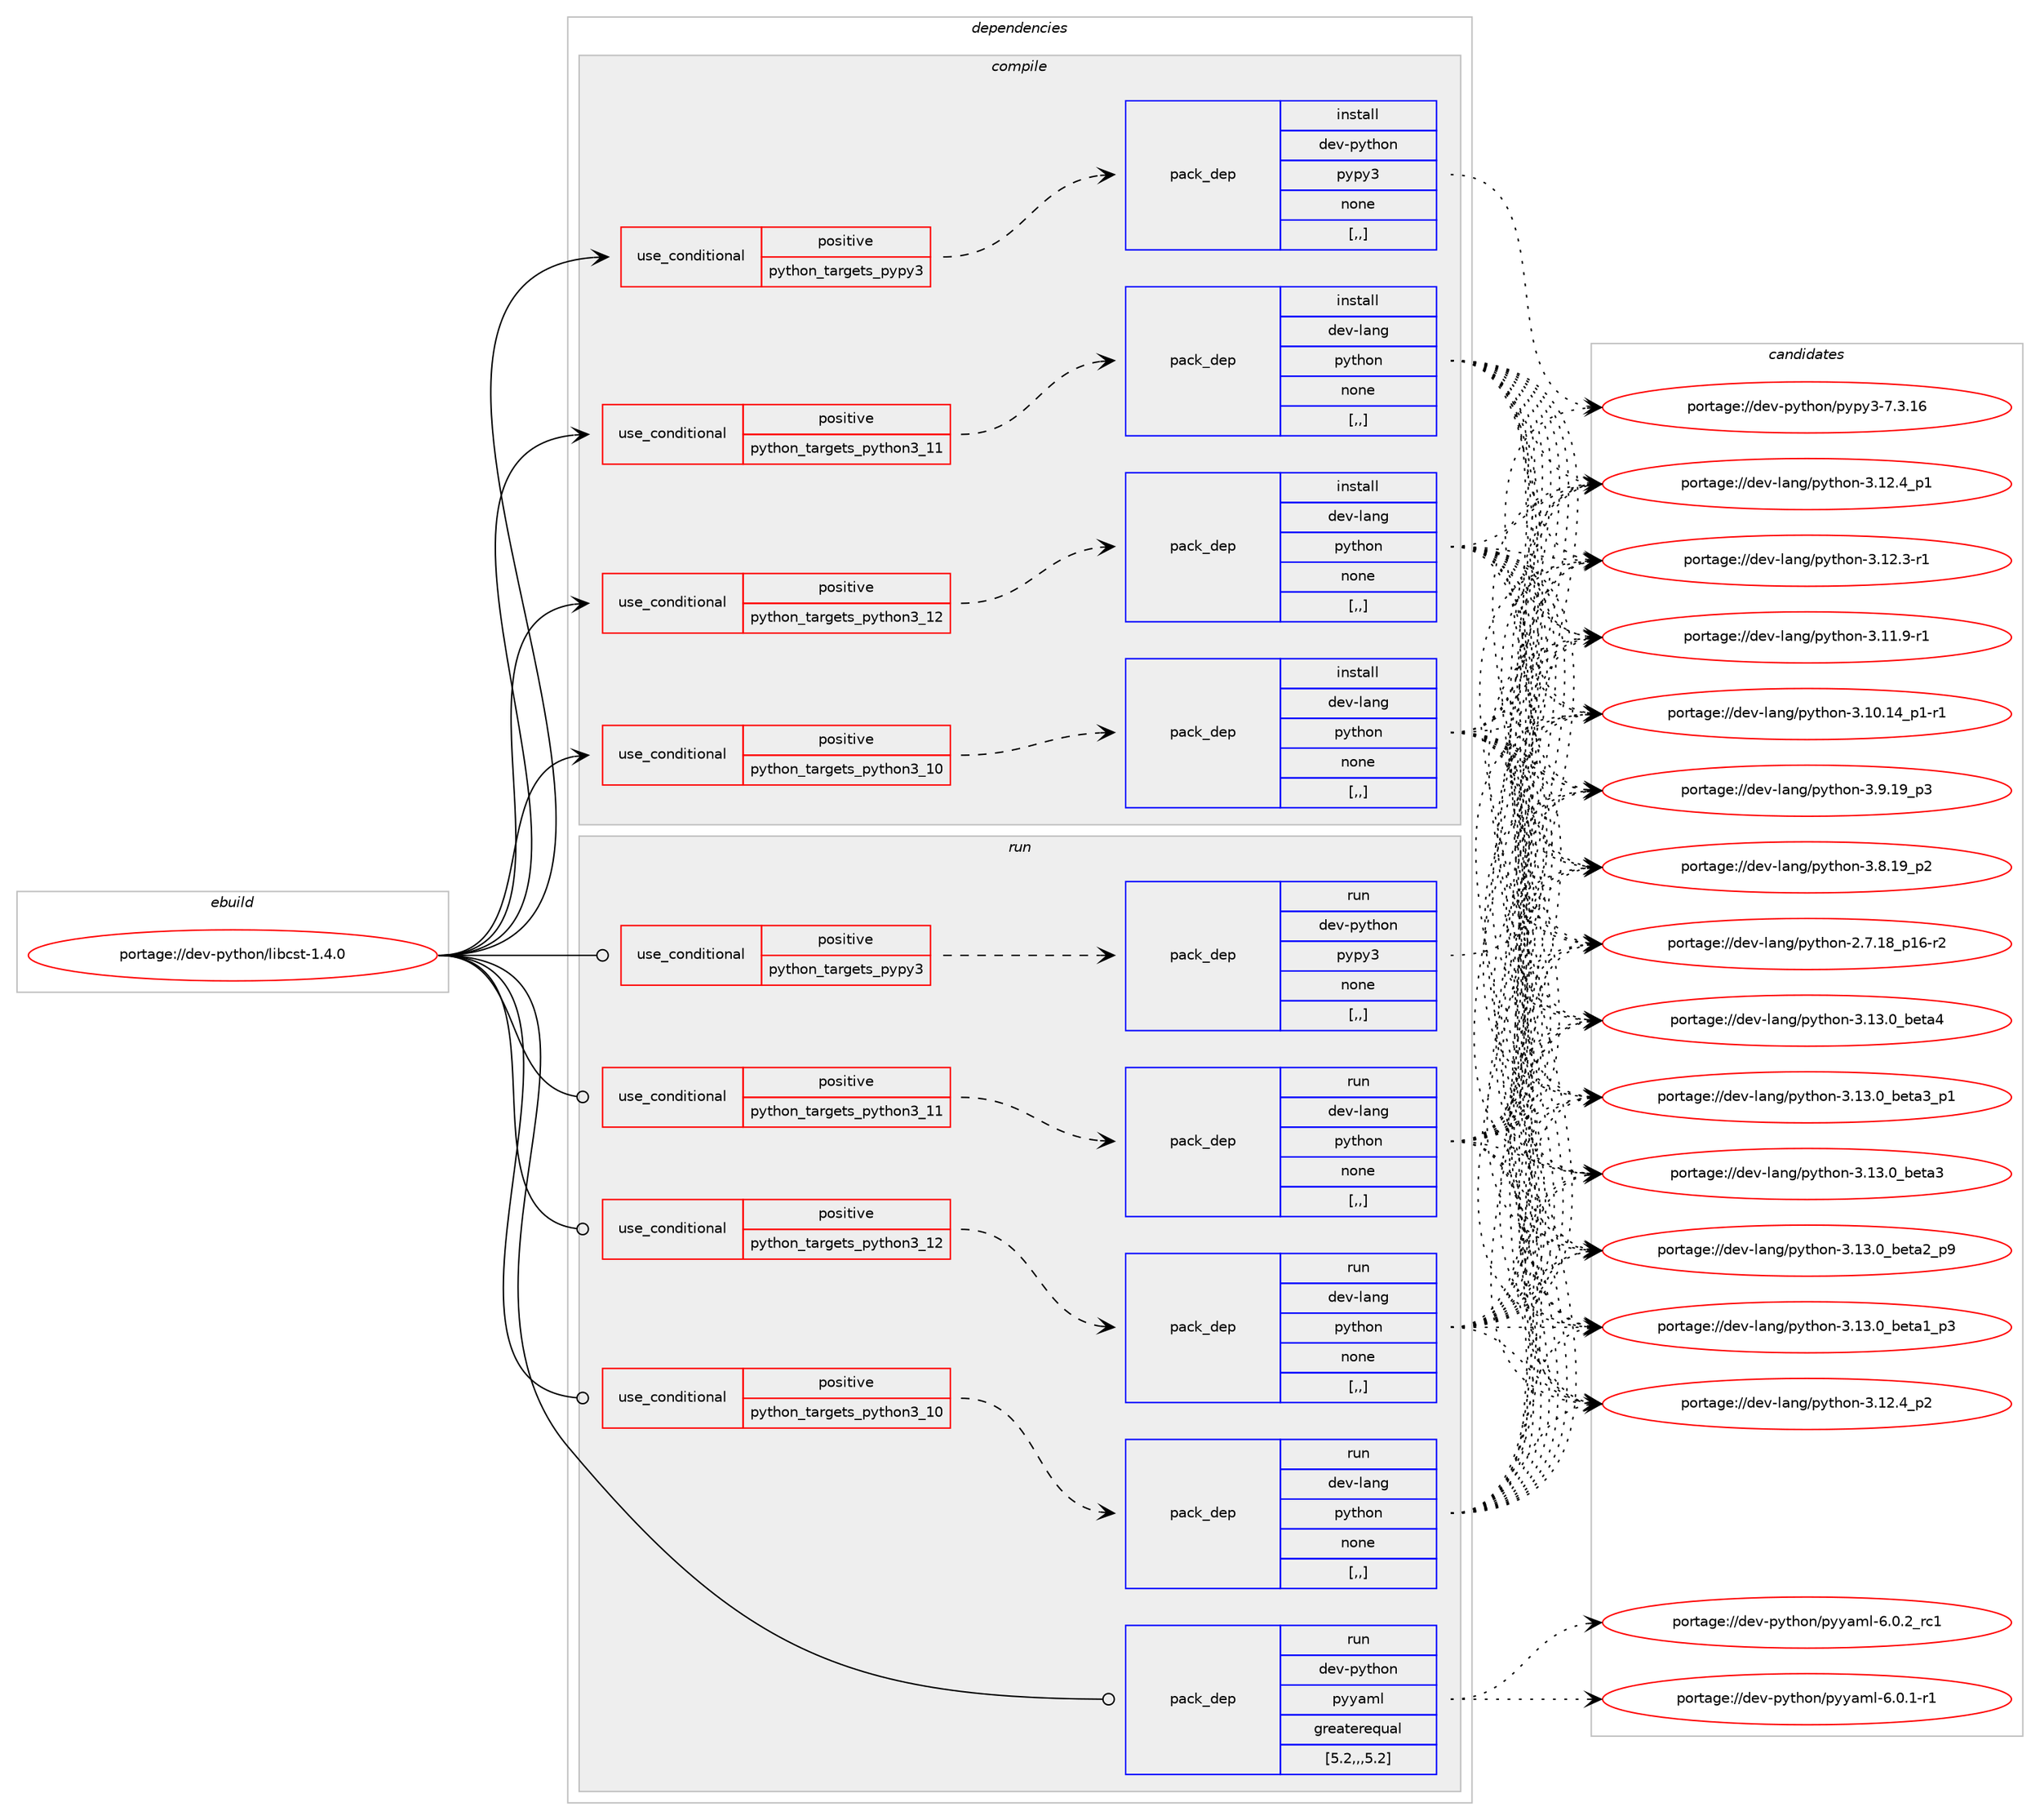 digraph prolog {

# *************
# Graph options
# *************

newrank=true;
concentrate=true;
compound=true;
graph [rankdir=LR,fontname=Helvetica,fontsize=10,ranksep=1.5];#, ranksep=2.5, nodesep=0.2];
edge  [arrowhead=vee];
node  [fontname=Helvetica,fontsize=10];

# **********
# The ebuild
# **********

subgraph cluster_leftcol {
color=gray;
label=<<i>ebuild</i>>;
id [label="portage://dev-python/libcst-1.4.0", color=red, width=4, href="../dev-python/libcst-1.4.0.svg"];
}

# ****************
# The dependencies
# ****************

subgraph cluster_midcol {
color=gray;
label=<<i>dependencies</i>>;
subgraph cluster_compile {
fillcolor="#eeeeee";
style=filled;
label=<<i>compile</i>>;
subgraph cond34314 {
dependency150149 [label=<<TABLE BORDER="0" CELLBORDER="1" CELLSPACING="0" CELLPADDING="4"><TR><TD ROWSPAN="3" CELLPADDING="10">use_conditional</TD></TR><TR><TD>positive</TD></TR><TR><TD>python_targets_pypy3</TD></TR></TABLE>>, shape=none, color=red];
subgraph pack114586 {
dependency150150 [label=<<TABLE BORDER="0" CELLBORDER="1" CELLSPACING="0" CELLPADDING="4" WIDTH="220"><TR><TD ROWSPAN="6" CELLPADDING="30">pack_dep</TD></TR><TR><TD WIDTH="110">install</TD></TR><TR><TD>dev-python</TD></TR><TR><TD>pypy3</TD></TR><TR><TD>none</TD></TR><TR><TD>[,,]</TD></TR></TABLE>>, shape=none, color=blue];
}
dependency150149:e -> dependency150150:w [weight=20,style="dashed",arrowhead="vee"];
}
id:e -> dependency150149:w [weight=20,style="solid",arrowhead="vee"];
subgraph cond34315 {
dependency150151 [label=<<TABLE BORDER="0" CELLBORDER="1" CELLSPACING="0" CELLPADDING="4"><TR><TD ROWSPAN="3" CELLPADDING="10">use_conditional</TD></TR><TR><TD>positive</TD></TR><TR><TD>python_targets_python3_10</TD></TR></TABLE>>, shape=none, color=red];
subgraph pack114587 {
dependency150152 [label=<<TABLE BORDER="0" CELLBORDER="1" CELLSPACING="0" CELLPADDING="4" WIDTH="220"><TR><TD ROWSPAN="6" CELLPADDING="30">pack_dep</TD></TR><TR><TD WIDTH="110">install</TD></TR><TR><TD>dev-lang</TD></TR><TR><TD>python</TD></TR><TR><TD>none</TD></TR><TR><TD>[,,]</TD></TR></TABLE>>, shape=none, color=blue];
}
dependency150151:e -> dependency150152:w [weight=20,style="dashed",arrowhead="vee"];
}
id:e -> dependency150151:w [weight=20,style="solid",arrowhead="vee"];
subgraph cond34316 {
dependency150153 [label=<<TABLE BORDER="0" CELLBORDER="1" CELLSPACING="0" CELLPADDING="4"><TR><TD ROWSPAN="3" CELLPADDING="10">use_conditional</TD></TR><TR><TD>positive</TD></TR><TR><TD>python_targets_python3_11</TD></TR></TABLE>>, shape=none, color=red];
subgraph pack114588 {
dependency150154 [label=<<TABLE BORDER="0" CELLBORDER="1" CELLSPACING="0" CELLPADDING="4" WIDTH="220"><TR><TD ROWSPAN="6" CELLPADDING="30">pack_dep</TD></TR><TR><TD WIDTH="110">install</TD></TR><TR><TD>dev-lang</TD></TR><TR><TD>python</TD></TR><TR><TD>none</TD></TR><TR><TD>[,,]</TD></TR></TABLE>>, shape=none, color=blue];
}
dependency150153:e -> dependency150154:w [weight=20,style="dashed",arrowhead="vee"];
}
id:e -> dependency150153:w [weight=20,style="solid",arrowhead="vee"];
subgraph cond34317 {
dependency150155 [label=<<TABLE BORDER="0" CELLBORDER="1" CELLSPACING="0" CELLPADDING="4"><TR><TD ROWSPAN="3" CELLPADDING="10">use_conditional</TD></TR><TR><TD>positive</TD></TR><TR><TD>python_targets_python3_12</TD></TR></TABLE>>, shape=none, color=red];
subgraph pack114589 {
dependency150156 [label=<<TABLE BORDER="0" CELLBORDER="1" CELLSPACING="0" CELLPADDING="4" WIDTH="220"><TR><TD ROWSPAN="6" CELLPADDING="30">pack_dep</TD></TR><TR><TD WIDTH="110">install</TD></TR><TR><TD>dev-lang</TD></TR><TR><TD>python</TD></TR><TR><TD>none</TD></TR><TR><TD>[,,]</TD></TR></TABLE>>, shape=none, color=blue];
}
dependency150155:e -> dependency150156:w [weight=20,style="dashed",arrowhead="vee"];
}
id:e -> dependency150155:w [weight=20,style="solid",arrowhead="vee"];
}
subgraph cluster_compileandrun {
fillcolor="#eeeeee";
style=filled;
label=<<i>compile and run</i>>;
}
subgraph cluster_run {
fillcolor="#eeeeee";
style=filled;
label=<<i>run</i>>;
subgraph cond34318 {
dependency150157 [label=<<TABLE BORDER="0" CELLBORDER="1" CELLSPACING="0" CELLPADDING="4"><TR><TD ROWSPAN="3" CELLPADDING="10">use_conditional</TD></TR><TR><TD>positive</TD></TR><TR><TD>python_targets_pypy3</TD></TR></TABLE>>, shape=none, color=red];
subgraph pack114590 {
dependency150158 [label=<<TABLE BORDER="0" CELLBORDER="1" CELLSPACING="0" CELLPADDING="4" WIDTH="220"><TR><TD ROWSPAN="6" CELLPADDING="30">pack_dep</TD></TR><TR><TD WIDTH="110">run</TD></TR><TR><TD>dev-python</TD></TR><TR><TD>pypy3</TD></TR><TR><TD>none</TD></TR><TR><TD>[,,]</TD></TR></TABLE>>, shape=none, color=blue];
}
dependency150157:e -> dependency150158:w [weight=20,style="dashed",arrowhead="vee"];
}
id:e -> dependency150157:w [weight=20,style="solid",arrowhead="odot"];
subgraph cond34319 {
dependency150159 [label=<<TABLE BORDER="0" CELLBORDER="1" CELLSPACING="0" CELLPADDING="4"><TR><TD ROWSPAN="3" CELLPADDING="10">use_conditional</TD></TR><TR><TD>positive</TD></TR><TR><TD>python_targets_python3_10</TD></TR></TABLE>>, shape=none, color=red];
subgraph pack114591 {
dependency150160 [label=<<TABLE BORDER="0" CELLBORDER="1" CELLSPACING="0" CELLPADDING="4" WIDTH="220"><TR><TD ROWSPAN="6" CELLPADDING="30">pack_dep</TD></TR><TR><TD WIDTH="110">run</TD></TR><TR><TD>dev-lang</TD></TR><TR><TD>python</TD></TR><TR><TD>none</TD></TR><TR><TD>[,,]</TD></TR></TABLE>>, shape=none, color=blue];
}
dependency150159:e -> dependency150160:w [weight=20,style="dashed",arrowhead="vee"];
}
id:e -> dependency150159:w [weight=20,style="solid",arrowhead="odot"];
subgraph cond34320 {
dependency150161 [label=<<TABLE BORDER="0" CELLBORDER="1" CELLSPACING="0" CELLPADDING="4"><TR><TD ROWSPAN="3" CELLPADDING="10">use_conditional</TD></TR><TR><TD>positive</TD></TR><TR><TD>python_targets_python3_11</TD></TR></TABLE>>, shape=none, color=red];
subgraph pack114592 {
dependency150162 [label=<<TABLE BORDER="0" CELLBORDER="1" CELLSPACING="0" CELLPADDING="4" WIDTH="220"><TR><TD ROWSPAN="6" CELLPADDING="30">pack_dep</TD></TR><TR><TD WIDTH="110">run</TD></TR><TR><TD>dev-lang</TD></TR><TR><TD>python</TD></TR><TR><TD>none</TD></TR><TR><TD>[,,]</TD></TR></TABLE>>, shape=none, color=blue];
}
dependency150161:e -> dependency150162:w [weight=20,style="dashed",arrowhead="vee"];
}
id:e -> dependency150161:w [weight=20,style="solid",arrowhead="odot"];
subgraph cond34321 {
dependency150163 [label=<<TABLE BORDER="0" CELLBORDER="1" CELLSPACING="0" CELLPADDING="4"><TR><TD ROWSPAN="3" CELLPADDING="10">use_conditional</TD></TR><TR><TD>positive</TD></TR><TR><TD>python_targets_python3_12</TD></TR></TABLE>>, shape=none, color=red];
subgraph pack114593 {
dependency150164 [label=<<TABLE BORDER="0" CELLBORDER="1" CELLSPACING="0" CELLPADDING="4" WIDTH="220"><TR><TD ROWSPAN="6" CELLPADDING="30">pack_dep</TD></TR><TR><TD WIDTH="110">run</TD></TR><TR><TD>dev-lang</TD></TR><TR><TD>python</TD></TR><TR><TD>none</TD></TR><TR><TD>[,,]</TD></TR></TABLE>>, shape=none, color=blue];
}
dependency150163:e -> dependency150164:w [weight=20,style="dashed",arrowhead="vee"];
}
id:e -> dependency150163:w [weight=20,style="solid",arrowhead="odot"];
subgraph pack114594 {
dependency150165 [label=<<TABLE BORDER="0" CELLBORDER="1" CELLSPACING="0" CELLPADDING="4" WIDTH="220"><TR><TD ROWSPAN="6" CELLPADDING="30">pack_dep</TD></TR><TR><TD WIDTH="110">run</TD></TR><TR><TD>dev-python</TD></TR><TR><TD>pyyaml</TD></TR><TR><TD>greaterequal</TD></TR><TR><TD>[5.2,,,5.2]</TD></TR></TABLE>>, shape=none, color=blue];
}
id:e -> dependency150165:w [weight=20,style="solid",arrowhead="odot"];
}
}

# **************
# The candidates
# **************

subgraph cluster_choices {
rank=same;
color=gray;
label=<<i>candidates</i>>;

subgraph choice114586 {
color=black;
nodesep=1;
choice10010111845112121116104111110471121211121215145554651464954 [label="portage://dev-python/pypy3-7.3.16", color=red, width=4,href="../dev-python/pypy3-7.3.16.svg"];
dependency150150:e -> choice10010111845112121116104111110471121211121215145554651464954:w [style=dotted,weight="100"];
}
subgraph choice114587 {
color=black;
nodesep=1;
choice1001011184510897110103471121211161041111104551464951464895981011169752 [label="portage://dev-lang/python-3.13.0_beta4", color=red, width=4,href="../dev-lang/python-3.13.0_beta4.svg"];
choice10010111845108971101034711212111610411111045514649514648959810111697519511249 [label="portage://dev-lang/python-3.13.0_beta3_p1", color=red, width=4,href="../dev-lang/python-3.13.0_beta3_p1.svg"];
choice1001011184510897110103471121211161041111104551464951464895981011169751 [label="portage://dev-lang/python-3.13.0_beta3", color=red, width=4,href="../dev-lang/python-3.13.0_beta3.svg"];
choice10010111845108971101034711212111610411111045514649514648959810111697509511257 [label="portage://dev-lang/python-3.13.0_beta2_p9", color=red, width=4,href="../dev-lang/python-3.13.0_beta2_p9.svg"];
choice10010111845108971101034711212111610411111045514649514648959810111697499511251 [label="portage://dev-lang/python-3.13.0_beta1_p3", color=red, width=4,href="../dev-lang/python-3.13.0_beta1_p3.svg"];
choice100101118451089711010347112121116104111110455146495046529511250 [label="portage://dev-lang/python-3.12.4_p2", color=red, width=4,href="../dev-lang/python-3.12.4_p2.svg"];
choice100101118451089711010347112121116104111110455146495046529511249 [label="portage://dev-lang/python-3.12.4_p1", color=red, width=4,href="../dev-lang/python-3.12.4_p1.svg"];
choice100101118451089711010347112121116104111110455146495046514511449 [label="portage://dev-lang/python-3.12.3-r1", color=red, width=4,href="../dev-lang/python-3.12.3-r1.svg"];
choice100101118451089711010347112121116104111110455146494946574511449 [label="portage://dev-lang/python-3.11.9-r1", color=red, width=4,href="../dev-lang/python-3.11.9-r1.svg"];
choice100101118451089711010347112121116104111110455146494846495295112494511449 [label="portage://dev-lang/python-3.10.14_p1-r1", color=red, width=4,href="../dev-lang/python-3.10.14_p1-r1.svg"];
choice100101118451089711010347112121116104111110455146574649579511251 [label="portage://dev-lang/python-3.9.19_p3", color=red, width=4,href="../dev-lang/python-3.9.19_p3.svg"];
choice100101118451089711010347112121116104111110455146564649579511250 [label="portage://dev-lang/python-3.8.19_p2", color=red, width=4,href="../dev-lang/python-3.8.19_p2.svg"];
choice100101118451089711010347112121116104111110455046554649569511249544511450 [label="portage://dev-lang/python-2.7.18_p16-r2", color=red, width=4,href="../dev-lang/python-2.7.18_p16-r2.svg"];
dependency150152:e -> choice1001011184510897110103471121211161041111104551464951464895981011169752:w [style=dotted,weight="100"];
dependency150152:e -> choice10010111845108971101034711212111610411111045514649514648959810111697519511249:w [style=dotted,weight="100"];
dependency150152:e -> choice1001011184510897110103471121211161041111104551464951464895981011169751:w [style=dotted,weight="100"];
dependency150152:e -> choice10010111845108971101034711212111610411111045514649514648959810111697509511257:w [style=dotted,weight="100"];
dependency150152:e -> choice10010111845108971101034711212111610411111045514649514648959810111697499511251:w [style=dotted,weight="100"];
dependency150152:e -> choice100101118451089711010347112121116104111110455146495046529511250:w [style=dotted,weight="100"];
dependency150152:e -> choice100101118451089711010347112121116104111110455146495046529511249:w [style=dotted,weight="100"];
dependency150152:e -> choice100101118451089711010347112121116104111110455146495046514511449:w [style=dotted,weight="100"];
dependency150152:e -> choice100101118451089711010347112121116104111110455146494946574511449:w [style=dotted,weight="100"];
dependency150152:e -> choice100101118451089711010347112121116104111110455146494846495295112494511449:w [style=dotted,weight="100"];
dependency150152:e -> choice100101118451089711010347112121116104111110455146574649579511251:w [style=dotted,weight="100"];
dependency150152:e -> choice100101118451089711010347112121116104111110455146564649579511250:w [style=dotted,weight="100"];
dependency150152:e -> choice100101118451089711010347112121116104111110455046554649569511249544511450:w [style=dotted,weight="100"];
}
subgraph choice114588 {
color=black;
nodesep=1;
choice1001011184510897110103471121211161041111104551464951464895981011169752 [label="portage://dev-lang/python-3.13.0_beta4", color=red, width=4,href="../dev-lang/python-3.13.0_beta4.svg"];
choice10010111845108971101034711212111610411111045514649514648959810111697519511249 [label="portage://dev-lang/python-3.13.0_beta3_p1", color=red, width=4,href="../dev-lang/python-3.13.0_beta3_p1.svg"];
choice1001011184510897110103471121211161041111104551464951464895981011169751 [label="portage://dev-lang/python-3.13.0_beta3", color=red, width=4,href="../dev-lang/python-3.13.0_beta3.svg"];
choice10010111845108971101034711212111610411111045514649514648959810111697509511257 [label="portage://dev-lang/python-3.13.0_beta2_p9", color=red, width=4,href="../dev-lang/python-3.13.0_beta2_p9.svg"];
choice10010111845108971101034711212111610411111045514649514648959810111697499511251 [label="portage://dev-lang/python-3.13.0_beta1_p3", color=red, width=4,href="../dev-lang/python-3.13.0_beta1_p3.svg"];
choice100101118451089711010347112121116104111110455146495046529511250 [label="portage://dev-lang/python-3.12.4_p2", color=red, width=4,href="../dev-lang/python-3.12.4_p2.svg"];
choice100101118451089711010347112121116104111110455146495046529511249 [label="portage://dev-lang/python-3.12.4_p1", color=red, width=4,href="../dev-lang/python-3.12.4_p1.svg"];
choice100101118451089711010347112121116104111110455146495046514511449 [label="portage://dev-lang/python-3.12.3-r1", color=red, width=4,href="../dev-lang/python-3.12.3-r1.svg"];
choice100101118451089711010347112121116104111110455146494946574511449 [label="portage://dev-lang/python-3.11.9-r1", color=red, width=4,href="../dev-lang/python-3.11.9-r1.svg"];
choice100101118451089711010347112121116104111110455146494846495295112494511449 [label="portage://dev-lang/python-3.10.14_p1-r1", color=red, width=4,href="../dev-lang/python-3.10.14_p1-r1.svg"];
choice100101118451089711010347112121116104111110455146574649579511251 [label="portage://dev-lang/python-3.9.19_p3", color=red, width=4,href="../dev-lang/python-3.9.19_p3.svg"];
choice100101118451089711010347112121116104111110455146564649579511250 [label="portage://dev-lang/python-3.8.19_p2", color=red, width=4,href="../dev-lang/python-3.8.19_p2.svg"];
choice100101118451089711010347112121116104111110455046554649569511249544511450 [label="portage://dev-lang/python-2.7.18_p16-r2", color=red, width=4,href="../dev-lang/python-2.7.18_p16-r2.svg"];
dependency150154:e -> choice1001011184510897110103471121211161041111104551464951464895981011169752:w [style=dotted,weight="100"];
dependency150154:e -> choice10010111845108971101034711212111610411111045514649514648959810111697519511249:w [style=dotted,weight="100"];
dependency150154:e -> choice1001011184510897110103471121211161041111104551464951464895981011169751:w [style=dotted,weight="100"];
dependency150154:e -> choice10010111845108971101034711212111610411111045514649514648959810111697509511257:w [style=dotted,weight="100"];
dependency150154:e -> choice10010111845108971101034711212111610411111045514649514648959810111697499511251:w [style=dotted,weight="100"];
dependency150154:e -> choice100101118451089711010347112121116104111110455146495046529511250:w [style=dotted,weight="100"];
dependency150154:e -> choice100101118451089711010347112121116104111110455146495046529511249:w [style=dotted,weight="100"];
dependency150154:e -> choice100101118451089711010347112121116104111110455146495046514511449:w [style=dotted,weight="100"];
dependency150154:e -> choice100101118451089711010347112121116104111110455146494946574511449:w [style=dotted,weight="100"];
dependency150154:e -> choice100101118451089711010347112121116104111110455146494846495295112494511449:w [style=dotted,weight="100"];
dependency150154:e -> choice100101118451089711010347112121116104111110455146574649579511251:w [style=dotted,weight="100"];
dependency150154:e -> choice100101118451089711010347112121116104111110455146564649579511250:w [style=dotted,weight="100"];
dependency150154:e -> choice100101118451089711010347112121116104111110455046554649569511249544511450:w [style=dotted,weight="100"];
}
subgraph choice114589 {
color=black;
nodesep=1;
choice1001011184510897110103471121211161041111104551464951464895981011169752 [label="portage://dev-lang/python-3.13.0_beta4", color=red, width=4,href="../dev-lang/python-3.13.0_beta4.svg"];
choice10010111845108971101034711212111610411111045514649514648959810111697519511249 [label="portage://dev-lang/python-3.13.0_beta3_p1", color=red, width=4,href="../dev-lang/python-3.13.0_beta3_p1.svg"];
choice1001011184510897110103471121211161041111104551464951464895981011169751 [label="portage://dev-lang/python-3.13.0_beta3", color=red, width=4,href="../dev-lang/python-3.13.0_beta3.svg"];
choice10010111845108971101034711212111610411111045514649514648959810111697509511257 [label="portage://dev-lang/python-3.13.0_beta2_p9", color=red, width=4,href="../dev-lang/python-3.13.0_beta2_p9.svg"];
choice10010111845108971101034711212111610411111045514649514648959810111697499511251 [label="portage://dev-lang/python-3.13.0_beta1_p3", color=red, width=4,href="../dev-lang/python-3.13.0_beta1_p3.svg"];
choice100101118451089711010347112121116104111110455146495046529511250 [label="portage://dev-lang/python-3.12.4_p2", color=red, width=4,href="../dev-lang/python-3.12.4_p2.svg"];
choice100101118451089711010347112121116104111110455146495046529511249 [label="portage://dev-lang/python-3.12.4_p1", color=red, width=4,href="../dev-lang/python-3.12.4_p1.svg"];
choice100101118451089711010347112121116104111110455146495046514511449 [label="portage://dev-lang/python-3.12.3-r1", color=red, width=4,href="../dev-lang/python-3.12.3-r1.svg"];
choice100101118451089711010347112121116104111110455146494946574511449 [label="portage://dev-lang/python-3.11.9-r1", color=red, width=4,href="../dev-lang/python-3.11.9-r1.svg"];
choice100101118451089711010347112121116104111110455146494846495295112494511449 [label="portage://dev-lang/python-3.10.14_p1-r1", color=red, width=4,href="../dev-lang/python-3.10.14_p1-r1.svg"];
choice100101118451089711010347112121116104111110455146574649579511251 [label="portage://dev-lang/python-3.9.19_p3", color=red, width=4,href="../dev-lang/python-3.9.19_p3.svg"];
choice100101118451089711010347112121116104111110455146564649579511250 [label="portage://dev-lang/python-3.8.19_p2", color=red, width=4,href="../dev-lang/python-3.8.19_p2.svg"];
choice100101118451089711010347112121116104111110455046554649569511249544511450 [label="portage://dev-lang/python-2.7.18_p16-r2", color=red, width=4,href="../dev-lang/python-2.7.18_p16-r2.svg"];
dependency150156:e -> choice1001011184510897110103471121211161041111104551464951464895981011169752:w [style=dotted,weight="100"];
dependency150156:e -> choice10010111845108971101034711212111610411111045514649514648959810111697519511249:w [style=dotted,weight="100"];
dependency150156:e -> choice1001011184510897110103471121211161041111104551464951464895981011169751:w [style=dotted,weight="100"];
dependency150156:e -> choice10010111845108971101034711212111610411111045514649514648959810111697509511257:w [style=dotted,weight="100"];
dependency150156:e -> choice10010111845108971101034711212111610411111045514649514648959810111697499511251:w [style=dotted,weight="100"];
dependency150156:e -> choice100101118451089711010347112121116104111110455146495046529511250:w [style=dotted,weight="100"];
dependency150156:e -> choice100101118451089711010347112121116104111110455146495046529511249:w [style=dotted,weight="100"];
dependency150156:e -> choice100101118451089711010347112121116104111110455146495046514511449:w [style=dotted,weight="100"];
dependency150156:e -> choice100101118451089711010347112121116104111110455146494946574511449:w [style=dotted,weight="100"];
dependency150156:e -> choice100101118451089711010347112121116104111110455146494846495295112494511449:w [style=dotted,weight="100"];
dependency150156:e -> choice100101118451089711010347112121116104111110455146574649579511251:w [style=dotted,weight="100"];
dependency150156:e -> choice100101118451089711010347112121116104111110455146564649579511250:w [style=dotted,weight="100"];
dependency150156:e -> choice100101118451089711010347112121116104111110455046554649569511249544511450:w [style=dotted,weight="100"];
}
subgraph choice114590 {
color=black;
nodesep=1;
choice10010111845112121116104111110471121211121215145554651464954 [label="portage://dev-python/pypy3-7.3.16", color=red, width=4,href="../dev-python/pypy3-7.3.16.svg"];
dependency150158:e -> choice10010111845112121116104111110471121211121215145554651464954:w [style=dotted,weight="100"];
}
subgraph choice114591 {
color=black;
nodesep=1;
choice1001011184510897110103471121211161041111104551464951464895981011169752 [label="portage://dev-lang/python-3.13.0_beta4", color=red, width=4,href="../dev-lang/python-3.13.0_beta4.svg"];
choice10010111845108971101034711212111610411111045514649514648959810111697519511249 [label="portage://dev-lang/python-3.13.0_beta3_p1", color=red, width=4,href="../dev-lang/python-3.13.0_beta3_p1.svg"];
choice1001011184510897110103471121211161041111104551464951464895981011169751 [label="portage://dev-lang/python-3.13.0_beta3", color=red, width=4,href="../dev-lang/python-3.13.0_beta3.svg"];
choice10010111845108971101034711212111610411111045514649514648959810111697509511257 [label="portage://dev-lang/python-3.13.0_beta2_p9", color=red, width=4,href="../dev-lang/python-3.13.0_beta2_p9.svg"];
choice10010111845108971101034711212111610411111045514649514648959810111697499511251 [label="portage://dev-lang/python-3.13.0_beta1_p3", color=red, width=4,href="../dev-lang/python-3.13.0_beta1_p3.svg"];
choice100101118451089711010347112121116104111110455146495046529511250 [label="portage://dev-lang/python-3.12.4_p2", color=red, width=4,href="../dev-lang/python-3.12.4_p2.svg"];
choice100101118451089711010347112121116104111110455146495046529511249 [label="portage://dev-lang/python-3.12.4_p1", color=red, width=4,href="../dev-lang/python-3.12.4_p1.svg"];
choice100101118451089711010347112121116104111110455146495046514511449 [label="portage://dev-lang/python-3.12.3-r1", color=red, width=4,href="../dev-lang/python-3.12.3-r1.svg"];
choice100101118451089711010347112121116104111110455146494946574511449 [label="portage://dev-lang/python-3.11.9-r1", color=red, width=4,href="../dev-lang/python-3.11.9-r1.svg"];
choice100101118451089711010347112121116104111110455146494846495295112494511449 [label="portage://dev-lang/python-3.10.14_p1-r1", color=red, width=4,href="../dev-lang/python-3.10.14_p1-r1.svg"];
choice100101118451089711010347112121116104111110455146574649579511251 [label="portage://dev-lang/python-3.9.19_p3", color=red, width=4,href="../dev-lang/python-3.9.19_p3.svg"];
choice100101118451089711010347112121116104111110455146564649579511250 [label="portage://dev-lang/python-3.8.19_p2", color=red, width=4,href="../dev-lang/python-3.8.19_p2.svg"];
choice100101118451089711010347112121116104111110455046554649569511249544511450 [label="portage://dev-lang/python-2.7.18_p16-r2", color=red, width=4,href="../dev-lang/python-2.7.18_p16-r2.svg"];
dependency150160:e -> choice1001011184510897110103471121211161041111104551464951464895981011169752:w [style=dotted,weight="100"];
dependency150160:e -> choice10010111845108971101034711212111610411111045514649514648959810111697519511249:w [style=dotted,weight="100"];
dependency150160:e -> choice1001011184510897110103471121211161041111104551464951464895981011169751:w [style=dotted,weight="100"];
dependency150160:e -> choice10010111845108971101034711212111610411111045514649514648959810111697509511257:w [style=dotted,weight="100"];
dependency150160:e -> choice10010111845108971101034711212111610411111045514649514648959810111697499511251:w [style=dotted,weight="100"];
dependency150160:e -> choice100101118451089711010347112121116104111110455146495046529511250:w [style=dotted,weight="100"];
dependency150160:e -> choice100101118451089711010347112121116104111110455146495046529511249:w [style=dotted,weight="100"];
dependency150160:e -> choice100101118451089711010347112121116104111110455146495046514511449:w [style=dotted,weight="100"];
dependency150160:e -> choice100101118451089711010347112121116104111110455146494946574511449:w [style=dotted,weight="100"];
dependency150160:e -> choice100101118451089711010347112121116104111110455146494846495295112494511449:w [style=dotted,weight="100"];
dependency150160:e -> choice100101118451089711010347112121116104111110455146574649579511251:w [style=dotted,weight="100"];
dependency150160:e -> choice100101118451089711010347112121116104111110455146564649579511250:w [style=dotted,weight="100"];
dependency150160:e -> choice100101118451089711010347112121116104111110455046554649569511249544511450:w [style=dotted,weight="100"];
}
subgraph choice114592 {
color=black;
nodesep=1;
choice1001011184510897110103471121211161041111104551464951464895981011169752 [label="portage://dev-lang/python-3.13.0_beta4", color=red, width=4,href="../dev-lang/python-3.13.0_beta4.svg"];
choice10010111845108971101034711212111610411111045514649514648959810111697519511249 [label="portage://dev-lang/python-3.13.0_beta3_p1", color=red, width=4,href="../dev-lang/python-3.13.0_beta3_p1.svg"];
choice1001011184510897110103471121211161041111104551464951464895981011169751 [label="portage://dev-lang/python-3.13.0_beta3", color=red, width=4,href="../dev-lang/python-3.13.0_beta3.svg"];
choice10010111845108971101034711212111610411111045514649514648959810111697509511257 [label="portage://dev-lang/python-3.13.0_beta2_p9", color=red, width=4,href="../dev-lang/python-3.13.0_beta2_p9.svg"];
choice10010111845108971101034711212111610411111045514649514648959810111697499511251 [label="portage://dev-lang/python-3.13.0_beta1_p3", color=red, width=4,href="../dev-lang/python-3.13.0_beta1_p3.svg"];
choice100101118451089711010347112121116104111110455146495046529511250 [label="portage://dev-lang/python-3.12.4_p2", color=red, width=4,href="../dev-lang/python-3.12.4_p2.svg"];
choice100101118451089711010347112121116104111110455146495046529511249 [label="portage://dev-lang/python-3.12.4_p1", color=red, width=4,href="../dev-lang/python-3.12.4_p1.svg"];
choice100101118451089711010347112121116104111110455146495046514511449 [label="portage://dev-lang/python-3.12.3-r1", color=red, width=4,href="../dev-lang/python-3.12.3-r1.svg"];
choice100101118451089711010347112121116104111110455146494946574511449 [label="portage://dev-lang/python-3.11.9-r1", color=red, width=4,href="../dev-lang/python-3.11.9-r1.svg"];
choice100101118451089711010347112121116104111110455146494846495295112494511449 [label="portage://dev-lang/python-3.10.14_p1-r1", color=red, width=4,href="../dev-lang/python-3.10.14_p1-r1.svg"];
choice100101118451089711010347112121116104111110455146574649579511251 [label="portage://dev-lang/python-3.9.19_p3", color=red, width=4,href="../dev-lang/python-3.9.19_p3.svg"];
choice100101118451089711010347112121116104111110455146564649579511250 [label="portage://dev-lang/python-3.8.19_p2", color=red, width=4,href="../dev-lang/python-3.8.19_p2.svg"];
choice100101118451089711010347112121116104111110455046554649569511249544511450 [label="portage://dev-lang/python-2.7.18_p16-r2", color=red, width=4,href="../dev-lang/python-2.7.18_p16-r2.svg"];
dependency150162:e -> choice1001011184510897110103471121211161041111104551464951464895981011169752:w [style=dotted,weight="100"];
dependency150162:e -> choice10010111845108971101034711212111610411111045514649514648959810111697519511249:w [style=dotted,weight="100"];
dependency150162:e -> choice1001011184510897110103471121211161041111104551464951464895981011169751:w [style=dotted,weight="100"];
dependency150162:e -> choice10010111845108971101034711212111610411111045514649514648959810111697509511257:w [style=dotted,weight="100"];
dependency150162:e -> choice10010111845108971101034711212111610411111045514649514648959810111697499511251:w [style=dotted,weight="100"];
dependency150162:e -> choice100101118451089711010347112121116104111110455146495046529511250:w [style=dotted,weight="100"];
dependency150162:e -> choice100101118451089711010347112121116104111110455146495046529511249:w [style=dotted,weight="100"];
dependency150162:e -> choice100101118451089711010347112121116104111110455146495046514511449:w [style=dotted,weight="100"];
dependency150162:e -> choice100101118451089711010347112121116104111110455146494946574511449:w [style=dotted,weight="100"];
dependency150162:e -> choice100101118451089711010347112121116104111110455146494846495295112494511449:w [style=dotted,weight="100"];
dependency150162:e -> choice100101118451089711010347112121116104111110455146574649579511251:w [style=dotted,weight="100"];
dependency150162:e -> choice100101118451089711010347112121116104111110455146564649579511250:w [style=dotted,weight="100"];
dependency150162:e -> choice100101118451089711010347112121116104111110455046554649569511249544511450:w [style=dotted,weight="100"];
}
subgraph choice114593 {
color=black;
nodesep=1;
choice1001011184510897110103471121211161041111104551464951464895981011169752 [label="portage://dev-lang/python-3.13.0_beta4", color=red, width=4,href="../dev-lang/python-3.13.0_beta4.svg"];
choice10010111845108971101034711212111610411111045514649514648959810111697519511249 [label="portage://dev-lang/python-3.13.0_beta3_p1", color=red, width=4,href="../dev-lang/python-3.13.0_beta3_p1.svg"];
choice1001011184510897110103471121211161041111104551464951464895981011169751 [label="portage://dev-lang/python-3.13.0_beta3", color=red, width=4,href="../dev-lang/python-3.13.0_beta3.svg"];
choice10010111845108971101034711212111610411111045514649514648959810111697509511257 [label="portage://dev-lang/python-3.13.0_beta2_p9", color=red, width=4,href="../dev-lang/python-3.13.0_beta2_p9.svg"];
choice10010111845108971101034711212111610411111045514649514648959810111697499511251 [label="portage://dev-lang/python-3.13.0_beta1_p3", color=red, width=4,href="../dev-lang/python-3.13.0_beta1_p3.svg"];
choice100101118451089711010347112121116104111110455146495046529511250 [label="portage://dev-lang/python-3.12.4_p2", color=red, width=4,href="../dev-lang/python-3.12.4_p2.svg"];
choice100101118451089711010347112121116104111110455146495046529511249 [label="portage://dev-lang/python-3.12.4_p1", color=red, width=4,href="../dev-lang/python-3.12.4_p1.svg"];
choice100101118451089711010347112121116104111110455146495046514511449 [label="portage://dev-lang/python-3.12.3-r1", color=red, width=4,href="../dev-lang/python-3.12.3-r1.svg"];
choice100101118451089711010347112121116104111110455146494946574511449 [label="portage://dev-lang/python-3.11.9-r1", color=red, width=4,href="../dev-lang/python-3.11.9-r1.svg"];
choice100101118451089711010347112121116104111110455146494846495295112494511449 [label="portage://dev-lang/python-3.10.14_p1-r1", color=red, width=4,href="../dev-lang/python-3.10.14_p1-r1.svg"];
choice100101118451089711010347112121116104111110455146574649579511251 [label="portage://dev-lang/python-3.9.19_p3", color=red, width=4,href="../dev-lang/python-3.9.19_p3.svg"];
choice100101118451089711010347112121116104111110455146564649579511250 [label="portage://dev-lang/python-3.8.19_p2", color=red, width=4,href="../dev-lang/python-3.8.19_p2.svg"];
choice100101118451089711010347112121116104111110455046554649569511249544511450 [label="portage://dev-lang/python-2.7.18_p16-r2", color=red, width=4,href="../dev-lang/python-2.7.18_p16-r2.svg"];
dependency150164:e -> choice1001011184510897110103471121211161041111104551464951464895981011169752:w [style=dotted,weight="100"];
dependency150164:e -> choice10010111845108971101034711212111610411111045514649514648959810111697519511249:w [style=dotted,weight="100"];
dependency150164:e -> choice1001011184510897110103471121211161041111104551464951464895981011169751:w [style=dotted,weight="100"];
dependency150164:e -> choice10010111845108971101034711212111610411111045514649514648959810111697509511257:w [style=dotted,weight="100"];
dependency150164:e -> choice10010111845108971101034711212111610411111045514649514648959810111697499511251:w [style=dotted,weight="100"];
dependency150164:e -> choice100101118451089711010347112121116104111110455146495046529511250:w [style=dotted,weight="100"];
dependency150164:e -> choice100101118451089711010347112121116104111110455146495046529511249:w [style=dotted,weight="100"];
dependency150164:e -> choice100101118451089711010347112121116104111110455146495046514511449:w [style=dotted,weight="100"];
dependency150164:e -> choice100101118451089711010347112121116104111110455146494946574511449:w [style=dotted,weight="100"];
dependency150164:e -> choice100101118451089711010347112121116104111110455146494846495295112494511449:w [style=dotted,weight="100"];
dependency150164:e -> choice100101118451089711010347112121116104111110455146574649579511251:w [style=dotted,weight="100"];
dependency150164:e -> choice100101118451089711010347112121116104111110455146564649579511250:w [style=dotted,weight="100"];
dependency150164:e -> choice100101118451089711010347112121116104111110455046554649569511249544511450:w [style=dotted,weight="100"];
}
subgraph choice114594 {
color=black;
nodesep=1;
choice100101118451121211161041111104711212112197109108455446484650951149949 [label="portage://dev-python/pyyaml-6.0.2_rc1", color=red, width=4,href="../dev-python/pyyaml-6.0.2_rc1.svg"];
choice1001011184511212111610411111047112121121971091084554464846494511449 [label="portage://dev-python/pyyaml-6.0.1-r1", color=red, width=4,href="../dev-python/pyyaml-6.0.1-r1.svg"];
dependency150165:e -> choice100101118451121211161041111104711212112197109108455446484650951149949:w [style=dotted,weight="100"];
dependency150165:e -> choice1001011184511212111610411111047112121121971091084554464846494511449:w [style=dotted,weight="100"];
}
}

}
